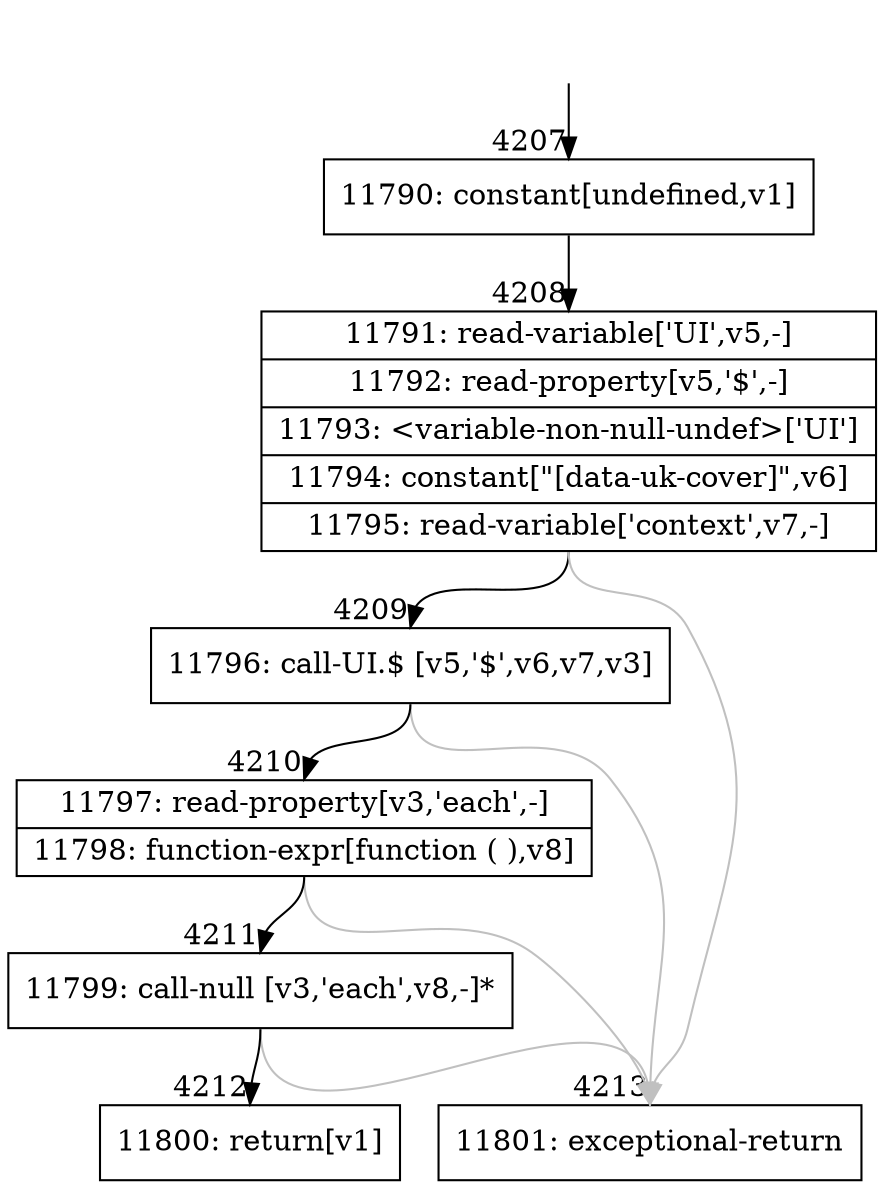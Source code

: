 digraph {
rankdir="TD"
BB_entry310[shape=none,label=""];
BB_entry310 -> BB4207 [tailport=s, headport=n, headlabel="    4207"]
BB4207 [shape=record label="{11790: constant[undefined,v1]}" ] 
BB4207 -> BB4208 [tailport=s, headport=n, headlabel="      4208"]
BB4208 [shape=record label="{11791: read-variable['UI',v5,-]|11792: read-property[v5,'$',-]|11793: \<variable-non-null-undef\>['UI']|11794: constant[\"[data-uk-cover]\",v6]|11795: read-variable['context',v7,-]}" ] 
BB4208 -> BB4209 [tailport=s, headport=n, headlabel="      4209"]
BB4208 -> BB4213 [tailport=s, headport=n, color=gray, headlabel="      4213"]
BB4209 [shape=record label="{11796: call-UI.$ [v5,'$',v6,v7,v3]}" ] 
BB4209 -> BB4210 [tailport=s, headport=n, headlabel="      4210"]
BB4209 -> BB4213 [tailport=s, headport=n, color=gray]
BB4210 [shape=record label="{11797: read-property[v3,'each',-]|11798: function-expr[function ( ),v8]}" ] 
BB4210 -> BB4211 [tailport=s, headport=n, headlabel="      4211"]
BB4210 -> BB4213 [tailport=s, headport=n, color=gray]
BB4211 [shape=record label="{11799: call-null [v3,'each',v8,-]*}" ] 
BB4211 -> BB4212 [tailport=s, headport=n, headlabel="      4212"]
BB4211 -> BB4213 [tailport=s, headport=n, color=gray]
BB4212 [shape=record label="{11800: return[v1]}" ] 
BB4213 [shape=record label="{11801: exceptional-return}" ] 
//#$~ 3219
}
